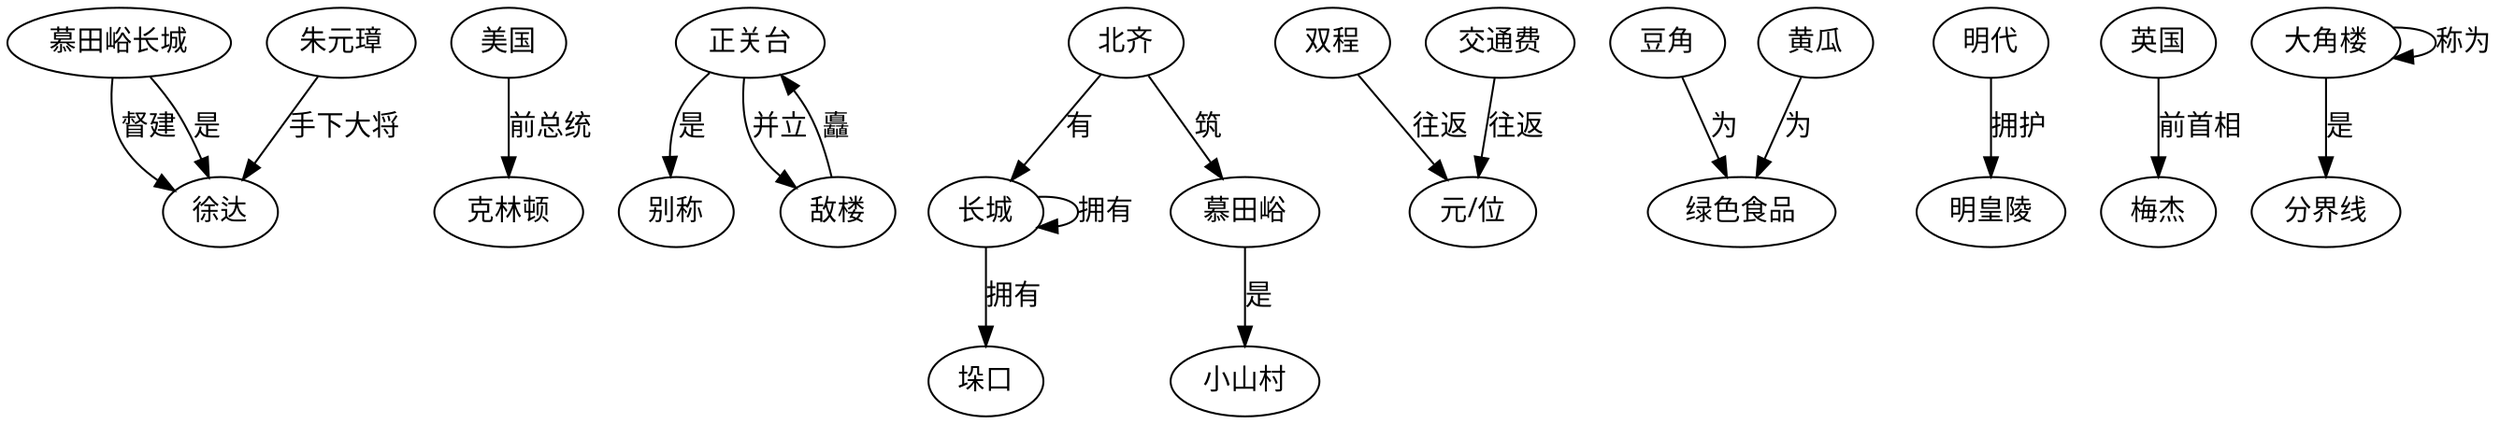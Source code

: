 digraph 2020342338880689 {
	"慕田峪长城" [fontname=FangSong]
	"徐达" [fontname=FangSong]
	"慕田峪长城" -> "徐达" [label="督建" fontname=FangSong]
	"美国" [fontname=FangSong]
	"克林顿" [fontname=FangSong]
	"美国" -> "克林顿" [label="前总统" fontname=FangSong]
	"正关台" [fontname=FangSong]
	"别称" [fontname=FangSong]
	"正关台" -> "别称" [label="是" fontname=FangSong]
	"慕田峪长城" [fontname=FangSong]
	"徐达" [fontname=FangSong]
	"慕田峪长城" -> "徐达" [label="是" fontname=FangSong]
	"北齐" [fontname=FangSong]
	"长城" [fontname=FangSong]
	"北齐" -> "长城" [label="有" fontname=FangSong]
	"正关台" [fontname=FangSong]
	"敌楼" [fontname=FangSong]
	"正关台" -> "敌楼" [label="并立" fontname=FangSong]
	"双程" [fontname=FangSong]
	"元/位" [fontname=FangSong]
	"双程" -> "元/位" [label="往返" fontname=FangSong]
	"豆角" [fontname=FangSong]
	"绿色食品" [fontname=FangSong]
	"豆角" -> "绿色食品" [label="为" fontname=FangSong]
	"慕田峪" [fontname=FangSong]
	"小山村" [fontname=FangSong]
	"慕田峪" -> "小山村" [label="是" fontname=FangSong]
	"明代" [fontname=FangSong]
	"明皇陵" [fontname=FangSong]
	"明代" -> "明皇陵" [label="拥护" fontname=FangSong]
	"长城" [fontname=FangSong]
	"长城" [fontname=FangSong]
	"长城" -> "长城" [label="拥有" fontname=FangSong]
	"英国" [fontname=FangSong]
	"梅杰" [fontname=FangSong]
	"英国" -> "梅杰" [label="前首相" fontname=FangSong]
	"长城" [fontname=FangSong]
	"垛口" [fontname=FangSong]
	"长城" -> "垛口" [label="拥有" fontname=FangSong]
	"大角楼" [fontname=FangSong]
	"分界线" [fontname=FangSong]
	"大角楼" -> "分界线" [label="是" fontname=FangSong]
	"交通费" [fontname=FangSong]
	"元/位" [fontname=FangSong]
	"交通费" -> "元/位" [label="往返" fontname=FangSong]
	"黄瓜" [fontname=FangSong]
	"绿色食品" [fontname=FangSong]
	"黄瓜" -> "绿色食品" [label="为" fontname=FangSong]
	"朱元璋" [fontname=FangSong]
	"徐达" [fontname=FangSong]
	"朱元璋" -> "徐达" [label="手下大将" fontname=FangSong]
	"北齐" [fontname=FangSong]
	"慕田峪" [fontname=FangSong]
	"北齐" -> "慕田峪" [label="筑" fontname=FangSong]
	"敌楼" [fontname=FangSong]
	"正关台" [fontname=FangSong]
	"敌楼" -> "正关台" [label="矗" fontname=FangSong]
	"大角楼" [fontname=FangSong]
	"大角楼" [fontname=FangSong]
	"大角楼" -> "大角楼" [label="称为" fontname=FangSong]
}
